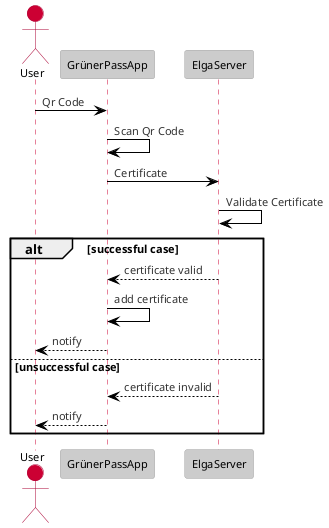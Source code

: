 @startuml
!theme reddress-lightred

actor User

User -> GrünerPassApp: Qr Code
GrünerPassApp -> GrünerPassApp: Scan Qr Code
GrünerPassApp -> ElgaServer: Certificate
ElgaServer -> ElgaServer: Validate Certificate

alt successful case
    ElgaServer --> GrünerPassApp: certificate valid
    GrünerPassApp -> GrünerPassApp: add certificate
    GrünerPassApp --> User: notify
else unsuccessful case
    ElgaServer --> GrünerPassApp: certificate invalid
    GrünerPassApp --> User: notify
end

@enduml